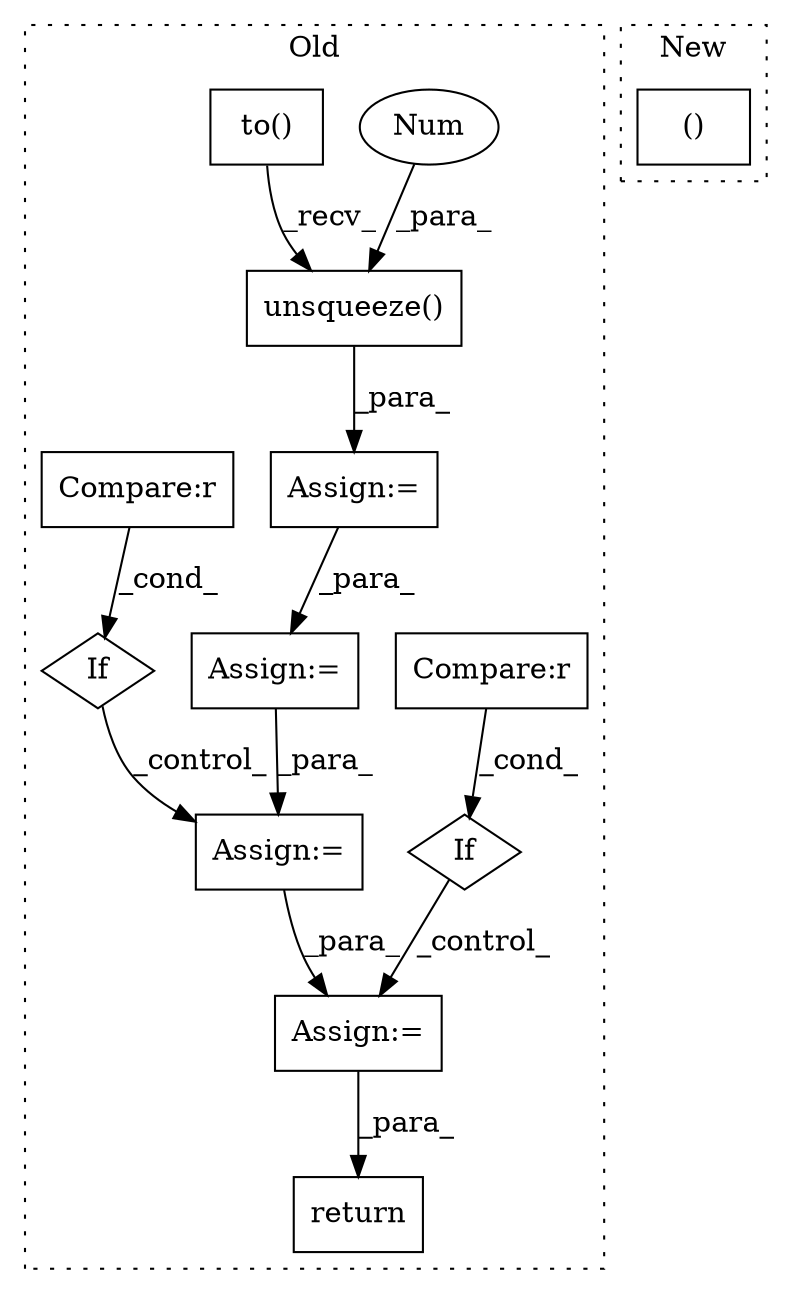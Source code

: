 digraph G {
subgraph cluster0 {
1 [label="unsqueeze()" a="75" s="4508,4554" l="45,1" shape="box"];
3 [label="Num" a="76" s="4553" l="1" shape="ellipse"];
4 [label="Assign:=" a="68" s="4678" l="3" shape="box"];
5 [label="Assign:=" a="68" s="5521" l="3" shape="box"];
6 [label="If" a="96" s="5477,5498" l="3,19" shape="diamond"];
7 [label="return" a="93" s="5643" l="7" shape="box"];
8 [label="to()" a="75" s="4508,4541" l="22,1" shape="box"];
9 [label="Assign:=" a="68" s="4929" l="3" shape="box"];
10 [label="Assign:=" a="68" s="5610" l="3" shape="box"];
11 [label="If" a="96" s="5563,5587" l="3,19" shape="diamond"];
12 [label="Compare:r" a="40" s="5566" l="21" shape="box"];
13 [label="Compare:r" a="40" s="5480" l="18" shape="box"];
label = "Old";
style="dotted";
}
subgraph cluster1 {
2 [label="()" a="54" s="5174" l="0" shape="box"];
label = "New";
style="dotted";
}
1 -> 4 [label="_para_"];
3 -> 1 [label="_para_"];
4 -> 9 [label="_para_"];
5 -> 10 [label="_para_"];
6 -> 5 [label="_control_"];
8 -> 1 [label="_recv_"];
9 -> 5 [label="_para_"];
10 -> 7 [label="_para_"];
11 -> 10 [label="_control_"];
12 -> 11 [label="_cond_"];
13 -> 6 [label="_cond_"];
}